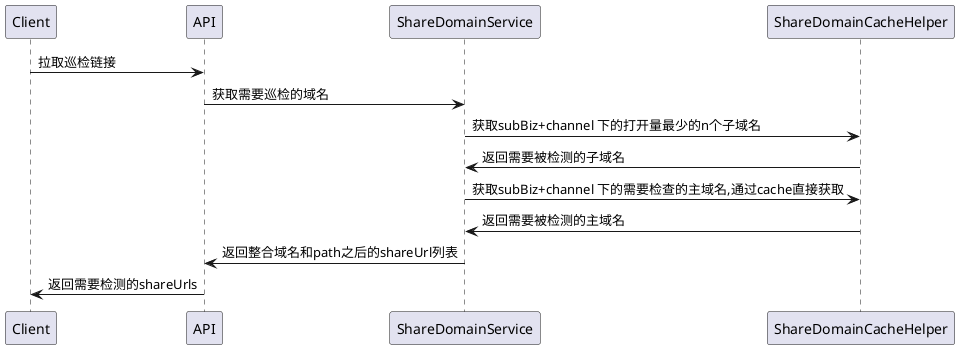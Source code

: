 @startuml

Client -> API : 拉取巡检链接

API -> ShareDomainService : 获取需要巡检的域名

ShareDomainService -> ShareDomainCacheHelper : 获取subBiz+channel 下的打开量最少的n个子域名

ShareDomainCacheHelper -> ShareDomainService : 返回需要被检测的子域名
ShareDomainService -> ShareDomainCacheHelper : 获取subBiz+channel 下的需要检查的主域名,通过cache直接获取

ShareDomainCacheHelper -> ShareDomainService : 返回需要被检测的主域名

ShareDomainService -> API : 返回整合域名和path之后的shareUrl列表

API -> Client : 返回需要检测的shareUrls

@enduml